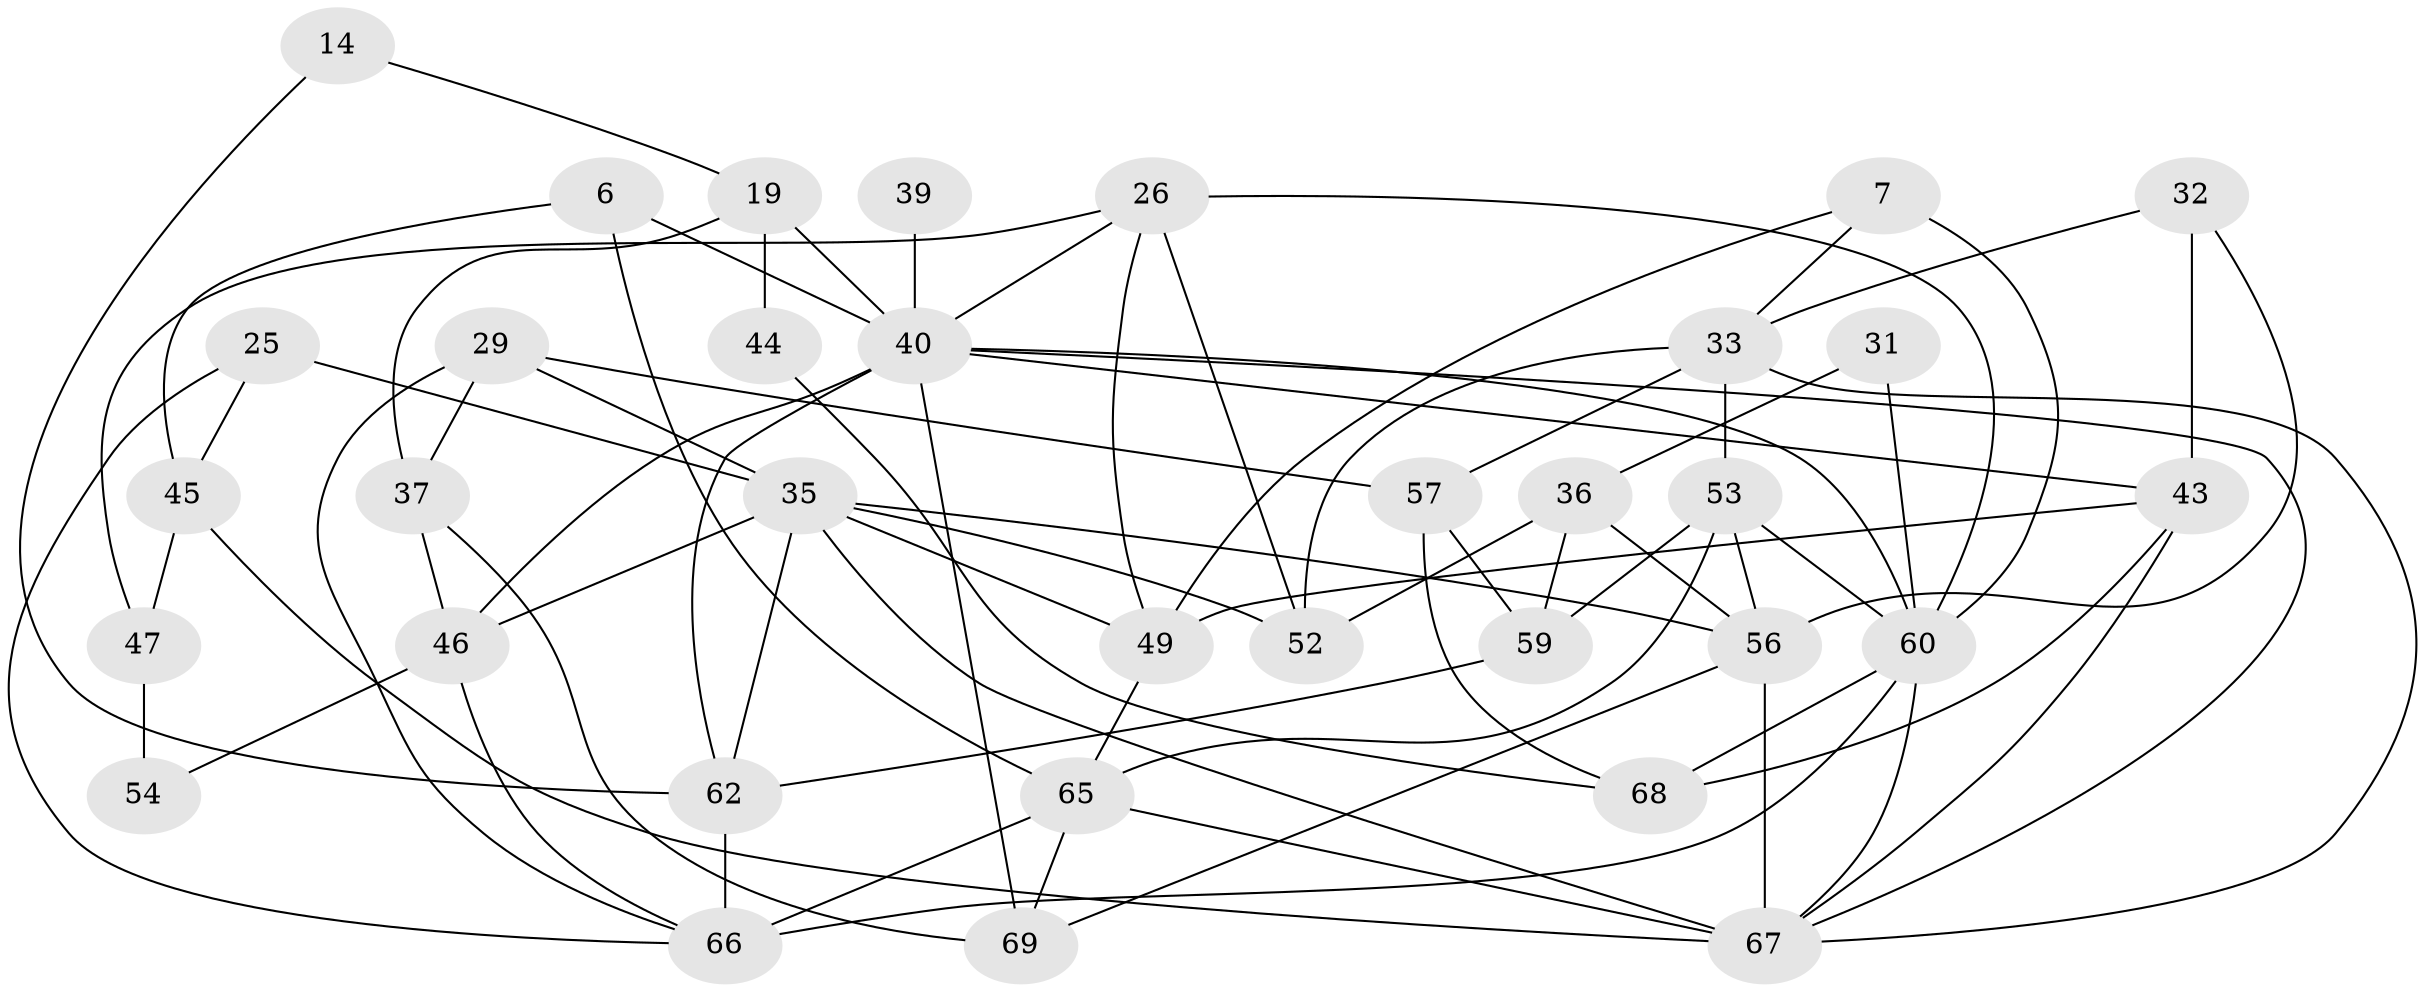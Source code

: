 // original degree distribution, {3: 0.36231884057971014, 4: 0.2318840579710145, 5: 0.17391304347826086, 6: 0.14492753623188406, 2: 0.07246376811594203, 7: 0.014492753623188406}
// Generated by graph-tools (version 1.1) at 2025/48/03/09/25 04:48:58]
// undirected, 34 vertices, 76 edges
graph export_dot {
graph [start="1"]
  node [color=gray90,style=filled];
  6;
  7;
  14;
  19;
  25;
  26 [super="+11"];
  29;
  31;
  32;
  33 [super="+3+28"];
  35 [super="+13+24"];
  36;
  37;
  39;
  40 [super="+16+27+10"];
  43 [super="+17"];
  44;
  45;
  46 [super="+23"];
  47;
  49 [super="+20+42"];
  52;
  53 [super="+12"];
  54 [super="+41"];
  56;
  57;
  59 [super="+48"];
  60 [super="+51+30+55"];
  62 [super="+58"];
  65 [super="+61"];
  66 [super="+50"];
  67 [super="+38"];
  68 [super="+34+64"];
  69 [super="+15+63"];
  6 -- 45;
  6 -- 65;
  6 -- 40;
  7 -- 49;
  7 -- 60 [weight=2];
  7 -- 33;
  14 -- 19;
  14 -- 62;
  19 -- 40 [weight=3];
  19 -- 37;
  19 -- 44;
  25 -- 45;
  25 -- 66;
  25 -- 35;
  26 -- 52 [weight=2];
  26 -- 60 [weight=3];
  26 -- 47;
  26 -- 49;
  26 -- 40;
  29 -- 37;
  29 -- 35;
  29 -- 57;
  29 -- 66;
  31 -- 36;
  31 -- 60 [weight=2];
  32 -- 33;
  32 -- 56;
  32 -- 43;
  33 -- 52 [weight=2];
  33 -- 67;
  33 -- 57;
  33 -- 53;
  35 -- 49;
  35 -- 67;
  35 -- 52;
  35 -- 46;
  35 -- 62 [weight=2];
  35 -- 56;
  36 -- 59;
  36 -- 56;
  36 -- 52;
  37 -- 46;
  37 -- 69;
  39 -- 40 [weight=2];
  40 -- 67;
  40 -- 46 [weight=2];
  40 -- 69 [weight=2];
  40 -- 60 [weight=2];
  40 -- 62;
  40 -- 43 [weight=2];
  43 -- 67;
  43 -- 49 [weight=2];
  43 -- 68;
  44 -- 68;
  45 -- 67 [weight=2];
  45 -- 47;
  46 -- 66 [weight=2];
  46 -- 54 [weight=2];
  47 -- 54;
  49 -- 65;
  53 -- 56;
  53 -- 65;
  53 -- 59;
  53 -- 60;
  56 -- 67 [weight=2];
  56 -- 69;
  57 -- 59 [weight=2];
  57 -- 68;
  59 -- 62;
  60 -- 66 [weight=2];
  60 -- 68 [weight=2];
  60 -- 67;
  62 -- 66 [weight=2];
  65 -- 66 [weight=3];
  65 -- 67;
  65 -- 69 [weight=2];
}
